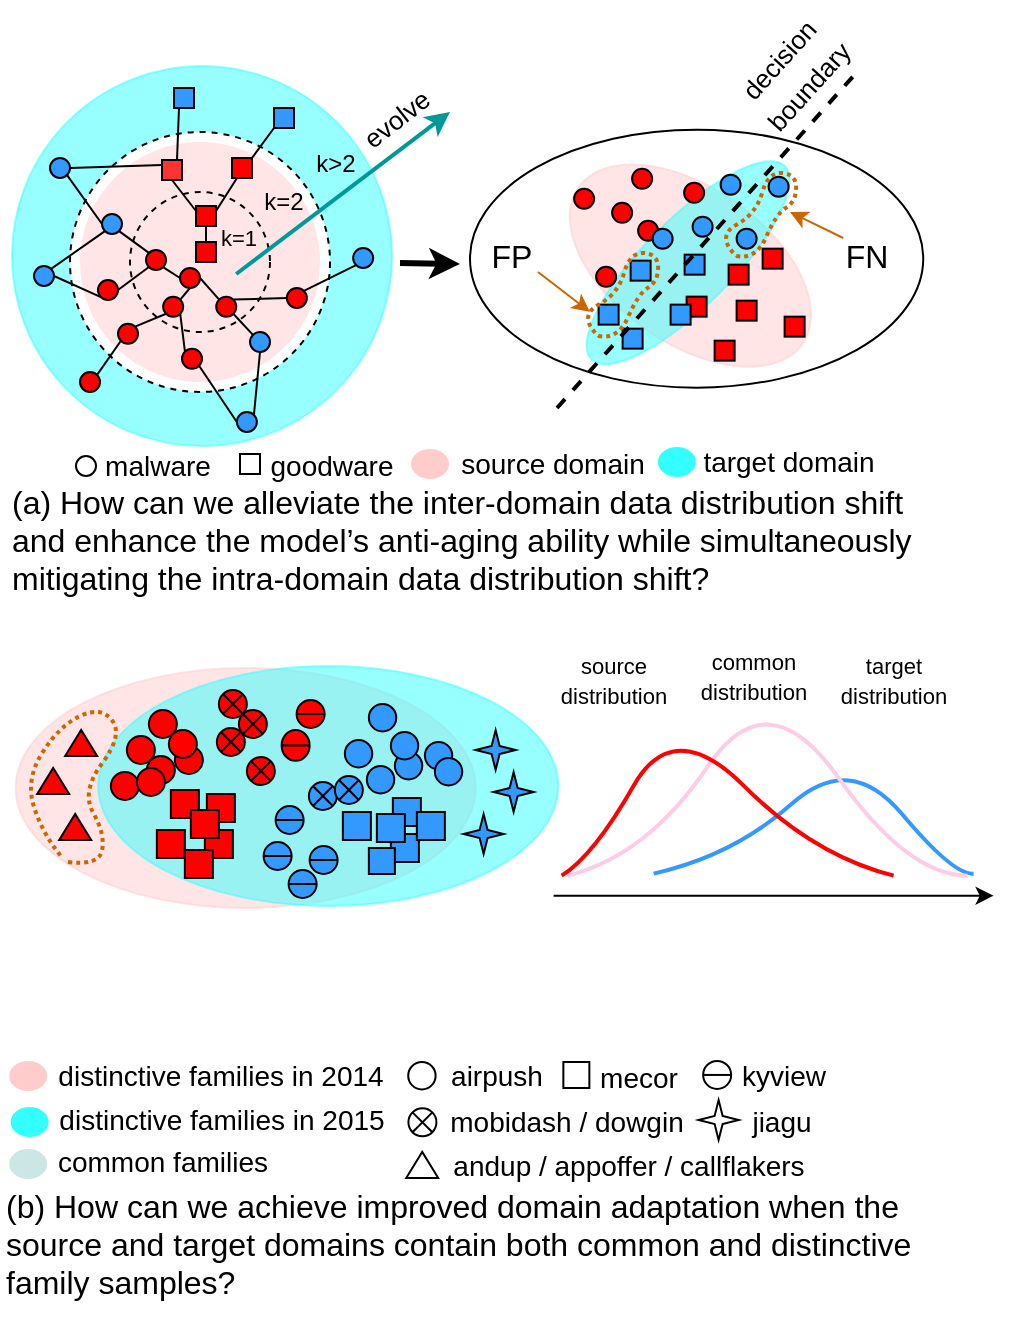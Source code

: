<mxfile version="21.5.1" type="github">
  <diagram name="第 1 页" id="qlkqnO7MAIp1R2k0885a">
    <mxGraphModel dx="724" dy="1572" grid="1" gridSize="10" guides="1" tooltips="1" connect="1" arrows="1" fold="1" page="1" pageScale="1" pageWidth="827" pageHeight="1169" math="0" shadow="0">
      <root>
        <mxCell id="0" />
        <mxCell id="1" parent="0" />
        <mxCell id="eG3XNhc0GyIVp2HXuExT-1" value="" style="ellipse;whiteSpace=wrap;html=1;fillColor=#FFCCCC;strokeColor=#FFCCCC;opacity=50;rotation=0;" vertex="1" parent="1">
          <mxGeometry x="222.81" y="-692" width="230" height="120" as="geometry" />
        </mxCell>
        <mxCell id="eG3XNhc0GyIVp2HXuExT-2" value="" style="ellipse;whiteSpace=wrap;html=1;rotation=0;fillColor=#33FFFF;strokeColor=#33FFFF;opacity=50;" vertex="1" parent="1">
          <mxGeometry x="264.12" y="-693" width="230" height="120" as="geometry" />
        </mxCell>
        <mxCell id="eG3XNhc0GyIVp2HXuExT-3" value="" style="ellipse;whiteSpace=wrap;html=1;fontColor=#000000;fillColor=none;" vertex="1" parent="1">
          <mxGeometry x="450" y="-961.17" width="226.62" height="129" as="geometry" />
        </mxCell>
        <mxCell id="eG3XNhc0GyIVp2HXuExT-4" value="" style="ellipse;whiteSpace=wrap;html=1;strokeColor=#FFCCCC;fillColor=#FFCCCC;rotation=-145;gradientColor=none;textOpacity=50;opacity=50;" vertex="1" parent="1">
          <mxGeometry x="491.81" y="-932.17" width="136.75" height="78" as="geometry" />
        </mxCell>
        <mxCell id="eG3XNhc0GyIVp2HXuExT-5" value="" style="ellipse;whiteSpace=wrap;html=1;strokeColor=#33FFFF;fillColor=#33FFFF;rotation=-45;gradientColor=none;textOpacity=50;opacity=50;" vertex="1" parent="1">
          <mxGeometry x="490.68" y="-916.56" width="136.75" height="43.79" as="geometry" />
        </mxCell>
        <mxCell id="eG3XNhc0GyIVp2HXuExT-6" value="" style="ellipse;whiteSpace=wrap;html=1;aspect=fixed;strokeColor=#33FFFF;fillColor=#33FFFF;opacity=50;" vertex="1" parent="1">
          <mxGeometry x="221" y="-993" width="190" height="190" as="geometry" />
        </mxCell>
        <mxCell id="eG3XNhc0GyIVp2HXuExT-7" value="" style="ellipse;whiteSpace=wrap;html=1;aspect=fixed;strokeColor=#000000;fillColor=#FFFFFF;dashed=1;" vertex="1" parent="1">
          <mxGeometry x="250" y="-960" width="130" height="130" as="geometry" />
        </mxCell>
        <mxCell id="eG3XNhc0GyIVp2HXuExT-8" value="" style="ellipse;whiteSpace=wrap;html=1;aspect=fixed;strokeColor=none;fillColor=#FFCCCC;dashed=1;opacity=50;" vertex="1" parent="1">
          <mxGeometry x="255" y="-955" width="120" height="120" as="geometry" />
        </mxCell>
        <mxCell id="eG3XNhc0GyIVp2HXuExT-9" value="" style="ellipse;whiteSpace=wrap;html=1;aspect=fixed;strokeColor=#000000;fillColor=none;dashed=1;" vertex="1" parent="1">
          <mxGeometry x="280" y="-930" width="70" height="70" as="geometry" />
        </mxCell>
        <mxCell id="eG3XNhc0GyIVp2HXuExT-10" style="rounded=0;orthogonalLoop=1;jettySize=auto;html=1;exitX=0.5;exitY=1;exitDx=0;exitDy=0;entryX=1;entryY=0;entryDx=0;entryDy=0;endArrow=none;endFill=0;" edge="1" parent="1" source="eG3XNhc0GyIVp2HXuExT-11" target="eG3XNhc0GyIVp2HXuExT-15">
          <mxGeometry relative="1" as="geometry" />
        </mxCell>
        <mxCell id="eG3XNhc0GyIVp2HXuExT-11" value="" style="ellipse;whiteSpace=wrap;html=1;aspect=fixed;strokeColor=#000000;fillColor=#FF0000;" vertex="1" parent="1">
          <mxGeometry x="305" y="-892" width="10" height="10" as="geometry" />
        </mxCell>
        <mxCell id="eG3XNhc0GyIVp2HXuExT-12" value="" style="endArrow=classic;html=1;rounded=0;strokeWidth=3;" edge="1" parent="1">
          <mxGeometry width="50" height="50" relative="1" as="geometry">
            <mxPoint x="415" y="-894.5" as="sourcePoint" />
            <mxPoint x="445" y="-894" as="targetPoint" />
          </mxGeometry>
        </mxCell>
        <mxCell id="eG3XNhc0GyIVp2HXuExT-13" style="rounded=0;orthogonalLoop=1;jettySize=auto;html=1;exitX=0;exitY=0;exitDx=0;exitDy=0;entryX=1;entryY=0.5;entryDx=0;entryDy=0;endArrow=none;endFill=0;" edge="1" parent="1" source="eG3XNhc0GyIVp2HXuExT-14" target="eG3XNhc0GyIVp2HXuExT-11">
          <mxGeometry relative="1" as="geometry" />
        </mxCell>
        <mxCell id="eG3XNhc0GyIVp2HXuExT-14" value="" style="ellipse;whiteSpace=wrap;html=1;aspect=fixed;strokeColor=#000000;fillColor=#FF0000;" vertex="1" parent="1">
          <mxGeometry x="323.12" y="-877.67" width="10" height="10" as="geometry" />
        </mxCell>
        <mxCell id="eG3XNhc0GyIVp2HXuExT-15" value="" style="ellipse;whiteSpace=wrap;html=1;aspect=fixed;strokeColor=#000000;fillColor=#FF0000;" vertex="1" parent="1">
          <mxGeometry x="296.58" y="-877.67" width="10" height="10" as="geometry" />
        </mxCell>
        <mxCell id="eG3XNhc0GyIVp2HXuExT-16" style="edgeStyle=none;rounded=0;orthogonalLoop=1;jettySize=auto;html=1;exitX=1;exitY=1;exitDx=0;exitDy=0;entryX=0;entryY=0.5;entryDx=0;entryDy=0;strokeColor=#000000;strokeWidth=1;endArrow=none;endFill=0;" edge="1" parent="1" source="eG3XNhc0GyIVp2HXuExT-17" target="eG3XNhc0GyIVp2HXuExT-11">
          <mxGeometry relative="1" as="geometry" />
        </mxCell>
        <mxCell id="eG3XNhc0GyIVp2HXuExT-17" value="" style="ellipse;whiteSpace=wrap;html=1;aspect=fixed;strokeColor=#000000;fillColor=#FF0000;" vertex="1" parent="1">
          <mxGeometry x="288" y="-901" width="10" height="10" as="geometry" />
        </mxCell>
        <mxCell id="eG3XNhc0GyIVp2HXuExT-18" style="edgeStyle=none;rounded=0;orthogonalLoop=1;jettySize=auto;html=1;exitX=1;exitY=0.5;exitDx=0;exitDy=0;entryX=0;entryY=1;entryDx=0;entryDy=0;strokeColor=#000000;strokeWidth=1;startArrow=none;startFill=0;endArrow=none;endFill=0;" edge="1" parent="1" source="eG3XNhc0GyIVp2HXuExT-19" target="eG3XNhc0GyIVp2HXuExT-17">
          <mxGeometry relative="1" as="geometry" />
        </mxCell>
        <mxCell id="eG3XNhc0GyIVp2HXuExT-19" value="" style="ellipse;whiteSpace=wrap;html=1;aspect=fixed;strokeColor=#000000;fillColor=#FF0000;" vertex="1" parent="1">
          <mxGeometry x="264" y="-886" width="10" height="10" as="geometry" />
        </mxCell>
        <mxCell id="eG3XNhc0GyIVp2HXuExT-20" style="edgeStyle=none;rounded=0;orthogonalLoop=1;jettySize=auto;html=1;exitX=0;exitY=0;exitDx=0;exitDy=0;entryX=1;entryY=1;entryDx=0;entryDy=0;endArrow=none;endFill=0;" edge="1" parent="1" source="eG3XNhc0GyIVp2HXuExT-21" target="eG3XNhc0GyIVp2HXuExT-15">
          <mxGeometry relative="1" as="geometry" />
        </mxCell>
        <mxCell id="eG3XNhc0GyIVp2HXuExT-21" value="" style="ellipse;whiteSpace=wrap;html=1;aspect=fixed;strokeColor=#000000;fillColor=#FF0000;" vertex="1" parent="1">
          <mxGeometry x="306" y="-851.67" width="10" height="10" as="geometry" />
        </mxCell>
        <mxCell id="eG3XNhc0GyIVp2HXuExT-22" style="edgeStyle=none;rounded=0;orthogonalLoop=1;jettySize=auto;html=1;exitX=1;exitY=0;exitDx=0;exitDy=0;entryX=0;entryY=1;entryDx=0;entryDy=0;endArrow=none;endFill=0;" edge="1" parent="1" source="eG3XNhc0GyIVp2HXuExT-23" target="eG3XNhc0GyIVp2HXuExT-15">
          <mxGeometry relative="1" as="geometry" />
        </mxCell>
        <mxCell id="eG3XNhc0GyIVp2HXuExT-23" value="" style="ellipse;whiteSpace=wrap;html=1;aspect=fixed;strokeColor=#000000;fillColor=#FF0000;" vertex="1" parent="1">
          <mxGeometry x="274" y="-864.17" width="10" height="10" as="geometry" />
        </mxCell>
        <mxCell id="eG3XNhc0GyIVp2HXuExT-24" style="edgeStyle=none;rounded=0;orthogonalLoop=1;jettySize=auto;html=1;exitX=0;exitY=0;exitDx=0;exitDy=0;entryX=1;entryY=1;entryDx=0;entryDy=0;endArrow=none;endFill=0;" edge="1" parent="1" source="eG3XNhc0GyIVp2HXuExT-25" target="eG3XNhc0GyIVp2HXuExT-14">
          <mxGeometry relative="1" as="geometry" />
        </mxCell>
        <mxCell id="eG3XNhc0GyIVp2HXuExT-25" value="" style="ellipse;whiteSpace=wrap;html=1;aspect=fixed;strokeColor=#000000;fillColor=#3399FF;" vertex="1" parent="1">
          <mxGeometry x="340" y="-860" width="10" height="10" as="geometry" />
        </mxCell>
        <mxCell id="eG3XNhc0GyIVp2HXuExT-26" style="edgeStyle=none;rounded=0;orthogonalLoop=1;jettySize=auto;html=1;exitX=0;exitY=0.5;exitDx=0;exitDy=0;entryX=1;entryY=0;entryDx=0;entryDy=0;endArrow=none;endFill=0;" edge="1" parent="1" source="eG3XNhc0GyIVp2HXuExT-28" target="eG3XNhc0GyIVp2HXuExT-14">
          <mxGeometry relative="1" as="geometry" />
        </mxCell>
        <mxCell id="eG3XNhc0GyIVp2HXuExT-27" style="edgeStyle=none;rounded=0;orthogonalLoop=1;jettySize=auto;html=1;exitX=1;exitY=0;exitDx=0;exitDy=0;entryX=0;entryY=1;entryDx=0;entryDy=0;strokeColor=#000000;strokeWidth=1;endArrow=none;endFill=0;" edge="1" parent="1" source="eG3XNhc0GyIVp2HXuExT-28" target="eG3XNhc0GyIVp2HXuExT-49">
          <mxGeometry relative="1" as="geometry" />
        </mxCell>
        <mxCell id="eG3XNhc0GyIVp2HXuExT-28" value="" style="ellipse;whiteSpace=wrap;html=1;aspect=fixed;strokeColor=#000000;fillColor=#FF0000;" vertex="1" parent="1">
          <mxGeometry x="358.43" y="-882" width="10" height="10" as="geometry" />
        </mxCell>
        <mxCell id="eG3XNhc0GyIVp2HXuExT-29" style="edgeStyle=none;rounded=0;orthogonalLoop=1;jettySize=auto;html=1;exitX=1;exitY=1;exitDx=0;exitDy=0;entryX=0;entryY=0;entryDx=0;entryDy=0;strokeColor=#000000;strokeWidth=1;startArrow=none;startFill=0;endArrow=none;endFill=0;" edge="1" parent="1" source="eG3XNhc0GyIVp2HXuExT-30" target="eG3XNhc0GyIVp2HXuExT-17">
          <mxGeometry relative="1" as="geometry" />
        </mxCell>
        <mxCell id="eG3XNhc0GyIVp2HXuExT-30" value="" style="ellipse;whiteSpace=wrap;html=1;aspect=fixed;strokeColor=#000000;fillColor=#3399FF;" vertex="1" parent="1">
          <mxGeometry x="266" y="-919" width="10" height="10" as="geometry" />
        </mxCell>
        <mxCell id="eG3XNhc0GyIVp2HXuExT-31" style="edgeStyle=none;rounded=0;orthogonalLoop=1;jettySize=auto;html=1;exitX=1;exitY=0.5;exitDx=0;exitDy=0;entryX=0;entryY=0.25;entryDx=0;entryDy=0;strokeColor=#000000;strokeWidth=1;endArrow=none;endFill=0;" edge="1" parent="1" source="eG3XNhc0GyIVp2HXuExT-33" target="eG3XNhc0GyIVp2HXuExT-38">
          <mxGeometry relative="1" as="geometry" />
        </mxCell>
        <mxCell id="eG3XNhc0GyIVp2HXuExT-32" style="edgeStyle=none;rounded=0;orthogonalLoop=1;jettySize=auto;html=1;exitX=1;exitY=1;exitDx=0;exitDy=0;entryX=0;entryY=0.5;entryDx=0;entryDy=0;strokeColor=#000000;strokeWidth=1;endArrow=none;endFill=0;" edge="1" parent="1" source="eG3XNhc0GyIVp2HXuExT-33" target="eG3XNhc0GyIVp2HXuExT-30">
          <mxGeometry relative="1" as="geometry" />
        </mxCell>
        <mxCell id="eG3XNhc0GyIVp2HXuExT-33" value="" style="ellipse;whiteSpace=wrap;html=1;aspect=fixed;strokeColor=#000000;fillColor=#3399FF;" vertex="1" parent="1">
          <mxGeometry x="240" y="-947" width="10" height="10" as="geometry" />
        </mxCell>
        <mxCell id="eG3XNhc0GyIVp2HXuExT-34" value="" style="whiteSpace=wrap;html=1;aspect=fixed;strokeColor=#000000;fillColor=#FF0000;" vertex="1" parent="1">
          <mxGeometry x="313" y="-923" width="10" height="10" as="geometry" />
        </mxCell>
        <mxCell id="eG3XNhc0GyIVp2HXuExT-35" style="edgeStyle=none;rounded=0;orthogonalLoop=1;jettySize=auto;html=1;exitX=0.25;exitY=1;exitDx=0;exitDy=0;entryX=1;entryY=0.25;entryDx=0;entryDy=0;strokeColor=#000000;strokeWidth=1;endArrow=none;endFill=0;" edge="1" parent="1" source="eG3XNhc0GyIVp2HXuExT-36" target="eG3XNhc0GyIVp2HXuExT-34">
          <mxGeometry relative="1" as="geometry" />
        </mxCell>
        <mxCell id="eG3XNhc0GyIVp2HXuExT-36" value="" style="whiteSpace=wrap;html=1;aspect=fixed;strokeColor=#000000;fillColor=#FF0000;" vertex="1" parent="1">
          <mxGeometry x="331" y="-947" width="10" height="10" as="geometry" />
        </mxCell>
        <mxCell id="eG3XNhc0GyIVp2HXuExT-37" style="edgeStyle=none;rounded=0;orthogonalLoop=1;jettySize=auto;html=1;exitX=0.5;exitY=1;exitDx=0;exitDy=0;entryX=0;entryY=0.25;entryDx=0;entryDy=0;strokeColor=#000000;strokeWidth=1;endArrow=none;endFill=0;" edge="1" parent="1" source="eG3XNhc0GyIVp2HXuExT-38" target="eG3XNhc0GyIVp2HXuExT-34">
          <mxGeometry relative="1" as="geometry" />
        </mxCell>
        <mxCell id="eG3XNhc0GyIVp2HXuExT-38" value="" style="whiteSpace=wrap;html=1;aspect=fixed;strokeColor=#000000;fillColor=#FF3333;" vertex="1" parent="1">
          <mxGeometry x="296" y="-946" width="10" height="10" as="geometry" />
        </mxCell>
        <mxCell id="eG3XNhc0GyIVp2HXuExT-39" style="edgeStyle=none;rounded=0;orthogonalLoop=1;jettySize=auto;html=1;exitX=0.25;exitY=1;exitDx=0;exitDy=0;entryX=0.75;entryY=0;entryDx=0;entryDy=0;strokeColor=#000000;strokeWidth=1;endArrow=none;endFill=0;" edge="1" parent="1" source="eG3XNhc0GyIVp2HXuExT-40" target="eG3XNhc0GyIVp2HXuExT-38">
          <mxGeometry relative="1" as="geometry" />
        </mxCell>
        <mxCell id="eG3XNhc0GyIVp2HXuExT-40" value="" style="whiteSpace=wrap;html=1;aspect=fixed;strokeColor=#000000;fillColor=#3399FF;" vertex="1" parent="1">
          <mxGeometry x="302" y="-982" width="10" height="10" as="geometry" />
        </mxCell>
        <mxCell id="eG3XNhc0GyIVp2HXuExT-41" style="edgeStyle=none;rounded=0;orthogonalLoop=1;jettySize=auto;html=1;exitX=0;exitY=1;exitDx=0;exitDy=0;entryX=1;entryY=0;entryDx=0;entryDy=0;strokeColor=#000000;strokeWidth=1;endArrow=none;endFill=0;" edge="1" parent="1" source="eG3XNhc0GyIVp2HXuExT-42" target="eG3XNhc0GyIVp2HXuExT-36">
          <mxGeometry relative="1" as="geometry" />
        </mxCell>
        <mxCell id="eG3XNhc0GyIVp2HXuExT-42" value="" style="whiteSpace=wrap;html=1;aspect=fixed;strokeColor=#000000;fillColor=#3399FF;" vertex="1" parent="1">
          <mxGeometry x="352" y="-972" width="10" height="10" as="geometry" />
        </mxCell>
        <mxCell id="eG3XNhc0GyIVp2HXuExT-43" style="edgeStyle=none;rounded=0;orthogonalLoop=1;jettySize=auto;html=1;exitX=1;exitY=0.5;exitDx=0;exitDy=0;entryX=0;entryY=1;entryDx=0;entryDy=0;strokeColor=#000000;strokeWidth=1;endArrow=none;endFill=0;" edge="1" parent="1" source="eG3XNhc0GyIVp2HXuExT-45" target="eG3XNhc0GyIVp2HXuExT-19">
          <mxGeometry relative="1" as="geometry" />
        </mxCell>
        <mxCell id="eG3XNhc0GyIVp2HXuExT-44" style="edgeStyle=none;rounded=0;orthogonalLoop=1;jettySize=auto;html=1;exitX=1;exitY=0;exitDx=0;exitDy=0;entryX=0;entryY=1;entryDx=0;entryDy=0;strokeColor=#000000;strokeWidth=1;endArrow=none;endFill=0;" edge="1" parent="1" source="eG3XNhc0GyIVp2HXuExT-45" target="eG3XNhc0GyIVp2HXuExT-30">
          <mxGeometry relative="1" as="geometry" />
        </mxCell>
        <mxCell id="eG3XNhc0GyIVp2HXuExT-45" value="" style="ellipse;whiteSpace=wrap;html=1;aspect=fixed;strokeColor=#000000;fillColor=#3399FF;" vertex="1" parent="1">
          <mxGeometry x="232" y="-893" width="10" height="10" as="geometry" />
        </mxCell>
        <mxCell id="eG3XNhc0GyIVp2HXuExT-46" style="edgeStyle=none;rounded=0;orthogonalLoop=1;jettySize=auto;html=1;exitX=1;exitY=0;exitDx=0;exitDy=0;entryX=0.5;entryY=1;entryDx=0;entryDy=0;strokeColor=#000000;strokeWidth=1;endArrow=none;endFill=0;" edge="1" parent="1" source="eG3XNhc0GyIVp2HXuExT-48" target="eG3XNhc0GyIVp2HXuExT-25">
          <mxGeometry relative="1" as="geometry" />
        </mxCell>
        <mxCell id="eG3XNhc0GyIVp2HXuExT-47" style="edgeStyle=none;rounded=0;orthogonalLoop=1;jettySize=auto;html=1;exitX=0;exitY=0.5;exitDx=0;exitDy=0;entryX=1;entryY=1;entryDx=0;entryDy=0;strokeColor=#000000;strokeWidth=1;endArrow=none;endFill=0;" edge="1" parent="1" source="eG3XNhc0GyIVp2HXuExT-48" target="eG3XNhc0GyIVp2HXuExT-21">
          <mxGeometry relative="1" as="geometry" />
        </mxCell>
        <mxCell id="eG3XNhc0GyIVp2HXuExT-48" value="" style="ellipse;whiteSpace=wrap;html=1;aspect=fixed;strokeColor=#000000;fillColor=#3399FF;" vertex="1" parent="1">
          <mxGeometry x="333.43" y="-820" width="10" height="10" as="geometry" />
        </mxCell>
        <mxCell id="eG3XNhc0GyIVp2HXuExT-49" value="" style="ellipse;whiteSpace=wrap;html=1;aspect=fixed;strokeColor=#000000;fillColor=#3399FF;" vertex="1" parent="1">
          <mxGeometry x="391.58" y="-902" width="10" height="10" as="geometry" />
        </mxCell>
        <mxCell id="eG3XNhc0GyIVp2HXuExT-50" style="edgeStyle=none;rounded=0;orthogonalLoop=1;jettySize=auto;html=1;exitX=1;exitY=0;exitDx=0;exitDy=0;entryX=0;entryY=1;entryDx=0;entryDy=0;strokeColor=#000000;strokeWidth=1;startArrow=none;startFill=0;endArrow=none;endFill=0;" edge="1" parent="1" source="eG3XNhc0GyIVp2HXuExT-51" target="eG3XNhc0GyIVp2HXuExT-23">
          <mxGeometry relative="1" as="geometry" />
        </mxCell>
        <mxCell id="eG3XNhc0GyIVp2HXuExT-51" value="" style="ellipse;whiteSpace=wrap;html=1;aspect=fixed;strokeColor=#000000;fillColor=#FF0000;" vertex="1" parent="1">
          <mxGeometry x="255" y="-840" width="10" height="10" as="geometry" />
        </mxCell>
        <mxCell id="eG3XNhc0GyIVp2HXuExT-52" value="" style="endArrow=classic;html=1;rounded=0;strokeWidth=2;strokeColor=#009999;" edge="1" parent="1">
          <mxGeometry width="50" height="50" relative="1" as="geometry">
            <mxPoint x="333.09" y="-889" as="sourcePoint" />
            <mxPoint x="440" y="-970" as="targetPoint" />
          </mxGeometry>
        </mxCell>
        <mxCell id="eG3XNhc0GyIVp2HXuExT-53" value="&lt;font style=&quot;font-size: 13px;&quot;&gt;evolve&lt;/font&gt;" style="text;html=1;strokeColor=none;fillColor=none;align=center;verticalAlign=middle;whiteSpace=wrap;rounded=0;fontSize=16;rotation=322;" vertex="1" parent="1">
          <mxGeometry x="392.43" y="-977.38" width="41.47" height="18.76" as="geometry" />
        </mxCell>
        <mxCell id="eG3XNhc0GyIVp2HXuExT-54" value="&lt;font style=&quot;font-size: 13px;&quot;&gt;decision boundary&lt;/font&gt;" style="text;html=1;strokeColor=none;fillColor=none;align=center;verticalAlign=middle;whiteSpace=wrap;rounded=0;fontSize=16;rotation=312;" vertex="1" parent="1">
          <mxGeometry x="580.71" y="-1008.84" width="60" height="37" as="geometry" />
        </mxCell>
        <mxCell id="eG3XNhc0GyIVp2HXuExT-55" value="" style="ellipse;whiteSpace=wrap;html=1;aspect=fixed;strokeColor=#000000;fontSize=16;fillColor=#FFFFFF;gradientColor=none;rotation=-90;container=0;" vertex="1" parent="1">
          <mxGeometry x="419.11" y="-495" width="13.696" height="13.696" as="geometry" />
        </mxCell>
        <mxCell id="eG3XNhc0GyIVp2HXuExT-56" value="" style="ellipse;whiteSpace=wrap;html=1;aspect=fixed;strokeColor=#000000;fillColor=#FFFFFF;" vertex="1" parent="1">
          <mxGeometry x="253" y="-798" width="10" height="10" as="geometry" />
        </mxCell>
        <mxCell id="eG3XNhc0GyIVp2HXuExT-57" value="&lt;span style=&quot;font-size: 14px;&quot;&gt;malware&lt;/span&gt;" style="text;html=1;strokeColor=none;fillColor=none;align=center;verticalAlign=middle;whiteSpace=wrap;rounded=0;fontSize=16;" vertex="1" parent="1">
          <mxGeometry x="261" y="-809" width="66" height="30" as="geometry" />
        </mxCell>
        <mxCell id="eG3XNhc0GyIVp2HXuExT-58" value="" style="whiteSpace=wrap;html=1;aspect=fixed;strokeColor=#000000;fillColor=#FFFFFF;" vertex="1" parent="1">
          <mxGeometry x="335" y="-799" width="10" height="10" as="geometry" />
        </mxCell>
        <mxCell id="eG3XNhc0GyIVp2HXuExT-59" value="&lt;span style=&quot;font-size: 14px;&quot;&gt;goodware&lt;/span&gt;" style="text;html=1;strokeColor=none;fillColor=none;align=center;verticalAlign=middle;whiteSpace=wrap;rounded=0;fontSize=16;" vertex="1" parent="1">
          <mxGeometry x="348" y="-809" width="66" height="30" as="geometry" />
        </mxCell>
        <mxCell id="eG3XNhc0GyIVp2HXuExT-60" value="" style="ellipse;whiteSpace=wrap;html=1;strokeColor=#FFFFFF;fontSize=14;fillColor=#FFCCCC;gradientColor=none;" vertex="1" parent="1">
          <mxGeometry x="420" y="-802" width="20" height="16" as="geometry" />
        </mxCell>
        <mxCell id="eG3XNhc0GyIVp2HXuExT-61" value="" style="ellipse;whiteSpace=wrap;html=1;strokeColor=#FFFFFF;fontSize=14;fillColor=#33FFFF;gradientColor=none;" vertex="1" parent="1">
          <mxGeometry x="543.46" y="-803" width="20" height="16" as="geometry" />
        </mxCell>
        <mxCell id="eG3XNhc0GyIVp2HXuExT-62" value="source domain" style="text;html=1;strokeColor=none;fillColor=none;align=center;verticalAlign=middle;whiteSpace=wrap;rounded=0;fontSize=14;" vertex="1" parent="1">
          <mxGeometry x="443.06" y="-803" width="97" height="18" as="geometry" />
        </mxCell>
        <mxCell id="eG3XNhc0GyIVp2HXuExT-63" value="target domain" style="text;html=1;strokeColor=none;fillColor=none;align=center;verticalAlign=middle;whiteSpace=wrap;rounded=0;fontSize=14;" vertex="1" parent="1">
          <mxGeometry x="564.46" y="-804" width="90.54" height="17" as="geometry" />
        </mxCell>
        <mxCell id="eG3XNhc0GyIVp2HXuExT-66" value="&lt;span style=&quot;font-size: 14px;&quot;&gt;airpush&lt;/span&gt;" style="text;html=1;strokeColor=none;fillColor=none;align=center;verticalAlign=middle;whiteSpace=wrap;rounded=0;fontSize=16;" vertex="1" parent="1">
          <mxGeometry x="437.19" y="-497" width="52.87" height="16.27" as="geometry" />
        </mxCell>
        <mxCell id="eG3XNhc0GyIVp2HXuExT-67" value="" style="ellipse;whiteSpace=wrap;html=1;strokeColor=#FFFFFF;fontSize=14;fillColor=#FFCCCC;gradientColor=none;" vertex="1" parent="1">
          <mxGeometry x="219.09" y="-496" width="20" height="16" as="geometry" />
        </mxCell>
        <mxCell id="eG3XNhc0GyIVp2HXuExT-68" value="" style="ellipse;whiteSpace=wrap;html=1;strokeColor=#FFFFFF;fontSize=14;fillColor=#33FFFF;gradientColor=none;" vertex="1" parent="1">
          <mxGeometry x="219.81" y="-473" width="20" height="16" as="geometry" />
        </mxCell>
        <mxCell id="eG3XNhc0GyIVp2HXuExT-69" value="distinctive families in 2015" style="text;html=1;strokeColor=none;fillColor=none;align=center;verticalAlign=middle;whiteSpace=wrap;rounded=0;fontSize=14;" vertex="1" parent="1">
          <mxGeometry x="241.68" y="-473" width="168.32" height="14" as="geometry" />
        </mxCell>
        <mxCell id="eG3XNhc0GyIVp2HXuExT-70" value="" style="verticalLabelPosition=bottom;verticalAlign=top;html=1;shape=mxgraph.basic.4_point_star_2;dx=0.8;strokeColor=#000000;fontSize=16;fillColor=#FFFFFF;gradientColor=none;rotation=-90;" vertex="1" parent="1">
          <mxGeometry x="564.31" y="-476" width="20" height="20" as="geometry" />
        </mxCell>
        <mxCell id="eG3XNhc0GyIVp2HXuExT-71" value="" style="verticalLabelPosition=bottom;verticalAlign=top;html=1;shape=mxgraph.basic.acute_triangle;dx=0.5;rotation=0;fillColor=#FFFFFF;" vertex="1" parent="1">
          <mxGeometry x="418.11" y="-450" width="16" height="13" as="geometry" />
        </mxCell>
        <mxCell id="eG3XNhc0GyIVp2HXuExT-72" style="edgeStyle=none;rounded=0;orthogonalLoop=1;jettySize=auto;html=1;exitX=1;exitY=1;exitDx=0;exitDy=0;strokeColor=#CC6600;strokeWidth=1;endArrow=classic;endFill=1;" edge="1" parent="1" source="eG3XNhc0GyIVp2HXuExT-73">
          <mxGeometry relative="1" as="geometry">
            <mxPoint x="510" y="-870" as="targetPoint" />
          </mxGeometry>
        </mxCell>
        <mxCell id="eG3XNhc0GyIVp2HXuExT-73" value="FP" style="text;html=1;strokeColor=none;fillColor=none;align=center;verticalAlign=middle;whiteSpace=wrap;rounded=0;fontSize=16;rotation=0;" vertex="1" parent="1">
          <mxGeometry x="457.68" y="-905.67" width="26.32" height="15.67" as="geometry" />
        </mxCell>
        <mxCell id="eG3XNhc0GyIVp2HXuExT-74" style="edgeStyle=none;rounded=0;orthogonalLoop=1;jettySize=auto;html=1;exitX=0;exitY=0;exitDx=0;exitDy=0;strokeColor=#CC6600;strokeWidth=1;endArrow=classic;endFill=1;" edge="1" parent="1" source="eG3XNhc0GyIVp2HXuExT-75">
          <mxGeometry relative="1" as="geometry">
            <mxPoint x="610" y="-920" as="targetPoint" />
          </mxGeometry>
        </mxCell>
        <mxCell id="eG3XNhc0GyIVp2HXuExT-75" value="FN" style="text;html=1;strokeColor=none;fillColor=none;align=center;verticalAlign=middle;whiteSpace=wrap;rounded=0;fontSize=16;rotation=0;" vertex="1" parent="1">
          <mxGeometry x="636.62" y="-907" width="23.38" height="17" as="geometry" />
        </mxCell>
        <mxCell id="eG3XNhc0GyIVp2HXuExT-76" value="" style="ellipse;whiteSpace=wrap;html=1;aspect=fixed;strokeColor=#000000;fillColor=#FF0000;" vertex="1" parent="1">
          <mxGeometry x="513.06" y="-892.67" width="10" height="10" as="geometry" />
        </mxCell>
        <mxCell id="eG3XNhc0GyIVp2HXuExT-77" value="" style="whiteSpace=wrap;html=1;aspect=fixed;strokeColor=#000000;fillColor=#FF0000;" vertex="1" parent="1">
          <mxGeometry x="583.31" y="-875.67" width="10" height="10" as="geometry" />
        </mxCell>
        <mxCell id="eG3XNhc0GyIVp2HXuExT-78" value="" style="ellipse;whiteSpace=wrap;html=1;aspect=fixed;strokeColor=#000000;fillColor=#3399FF;" vertex="1" parent="1">
          <mxGeometry x="575.31" y="-938.67" width="10" height="10" as="geometry" />
        </mxCell>
        <mxCell id="eG3XNhc0GyIVp2HXuExT-79" value="" style="whiteSpace=wrap;html=1;aspect=fixed;strokeColor=#000000;fillColor=#3399FF;" vertex="1" parent="1">
          <mxGeometry x="526.31" y="-861.67" width="10" height="10" as="geometry" />
        </mxCell>
        <mxCell id="eG3XNhc0GyIVp2HXuExT-80" value="" style="ellipse;whiteSpace=wrap;html=1;aspect=fixed;strokeColor=#000000;fillColor=#FF0000;" vertex="1" parent="1">
          <mxGeometry x="531.06" y="-941.67" width="10" height="10" as="geometry" />
        </mxCell>
        <mxCell id="eG3XNhc0GyIVp2HXuExT-81" value="" style="ellipse;whiteSpace=wrap;html=1;aspect=fixed;strokeColor=#000000;fillColor=#FF0000;" vertex="1" parent="1">
          <mxGeometry x="502.06" y="-931.67" width="10" height="10" as="geometry" />
        </mxCell>
        <mxCell id="eG3XNhc0GyIVp2HXuExT-82" value="" style="ellipse;whiteSpace=wrap;html=1;aspect=fixed;strokeColor=#000000;fillColor=#FF0000;" vertex="1" parent="1">
          <mxGeometry x="534.06" y="-915.67" width="10" height="10" as="geometry" />
        </mxCell>
        <mxCell id="eG3XNhc0GyIVp2HXuExT-83" value="" style="ellipse;whiteSpace=wrap;html=1;aspect=fixed;strokeColor=#000000;fillColor=#FF0000;" vertex="1" parent="1">
          <mxGeometry x="521.06" y="-924.67" width="10" height="10" as="geometry" />
        </mxCell>
        <mxCell id="eG3XNhc0GyIVp2HXuExT-84" value="" style="whiteSpace=wrap;html=1;aspect=fixed;strokeColor=#000000;fillColor=#FF0000;" vertex="1" parent="1">
          <mxGeometry x="607.31" y="-867.67" width="10" height="10" as="geometry" />
        </mxCell>
        <mxCell id="eG3XNhc0GyIVp2HXuExT-85" value="" style="whiteSpace=wrap;html=1;aspect=fixed;strokeColor=#000000;fillColor=#FF0000;" vertex="1" parent="1">
          <mxGeometry x="579.31" y="-893.67" width="10" height="10" as="geometry" />
        </mxCell>
        <mxCell id="eG3XNhc0GyIVp2HXuExT-86" value="" style="whiteSpace=wrap;html=1;aspect=fixed;strokeColor=#000000;fillColor=#FF0000;direction=south;" vertex="1" parent="1">
          <mxGeometry x="572.31" y="-855.67" width="10" height="10" as="geometry" />
        </mxCell>
        <mxCell id="eG3XNhc0GyIVp2HXuExT-87" value="" style="whiteSpace=wrap;html=1;aspect=fixed;strokeColor=#000000;fillColor=#FF0000;" vertex="1" parent="1">
          <mxGeometry x="558.31" y="-877.67" width="10" height="10" as="geometry" />
        </mxCell>
        <mxCell id="eG3XNhc0GyIVp2HXuExT-88" value="" style="whiteSpace=wrap;html=1;aspect=fixed;strokeColor=#000000;fillColor=#3399FF;" vertex="1" parent="1">
          <mxGeometry x="550.31" y="-873.67" width="10" height="10" as="geometry" />
        </mxCell>
        <mxCell id="eG3XNhc0GyIVp2HXuExT-89" value="" style="whiteSpace=wrap;html=1;aspect=fixed;strokeColor=#000000;fillColor=#3399FF;" vertex="1" parent="1">
          <mxGeometry x="530.31" y="-895.67" width="10" height="10" as="geometry" />
        </mxCell>
        <mxCell id="eG3XNhc0GyIVp2HXuExT-90" value="" style="whiteSpace=wrap;html=1;aspect=fixed;strokeColor=#000000;fillColor=#3399FF;" vertex="1" parent="1">
          <mxGeometry x="557.31" y="-898.67" width="10" height="10" as="geometry" />
        </mxCell>
        <mxCell id="eG3XNhc0GyIVp2HXuExT-91" value="" style="ellipse;whiteSpace=wrap;html=1;aspect=fixed;strokeColor=#000000;fillColor=#3399FF;" vertex="1" parent="1">
          <mxGeometry x="599.31" y="-937.67" width="10" height="10" as="geometry" />
        </mxCell>
        <mxCell id="eG3XNhc0GyIVp2HXuExT-92" value="" style="ellipse;whiteSpace=wrap;html=1;aspect=fixed;strokeColor=#000000;fillColor=#3399FF;" vertex="1" parent="1">
          <mxGeometry x="541.31" y="-911.67" width="10" height="10" as="geometry" />
        </mxCell>
        <mxCell id="eG3XNhc0GyIVp2HXuExT-93" value="" style="ellipse;whiteSpace=wrap;html=1;aspect=fixed;strokeColor=#000000;fillColor=#3399FF;" vertex="1" parent="1">
          <mxGeometry x="561.31" y="-917.67" width="10" height="10" as="geometry" />
        </mxCell>
        <mxCell id="eG3XNhc0GyIVp2HXuExT-94" value="" style="ellipse;whiteSpace=wrap;html=1;aspect=fixed;strokeColor=#000000;fillColor=#3399FF;" vertex="1" parent="1">
          <mxGeometry x="583.31" y="-911.67" width="10" height="10" as="geometry" />
        </mxCell>
        <mxCell id="eG3XNhc0GyIVp2HXuExT-95" value="" style="whiteSpace=wrap;html=1;aspect=fixed;strokeColor=#000000;fillColor=#3399FF;" vertex="1" parent="1">
          <mxGeometry x="514.31" y="-873.67" width="10" height="10" as="geometry" />
        </mxCell>
        <mxCell id="eG3XNhc0GyIVp2HXuExT-96" value="" style="ellipse;whiteSpace=wrap;html=1;aspect=fixed;strokeColor=#000000;fillColor=#FF0000;" vertex="1" parent="1">
          <mxGeometry x="557.06" y="-934.67" width="10" height="10" as="geometry" />
        </mxCell>
        <mxCell id="eG3XNhc0GyIVp2HXuExT-97" value="" style="whiteSpace=wrap;html=1;aspect=fixed;strokeColor=#000000;fillColor=#FF0000;" vertex="1" parent="1">
          <mxGeometry x="596.31" y="-901.67" width="10" height="10" as="geometry" />
        </mxCell>
        <mxCell id="eG3XNhc0GyIVp2HXuExT-98" value="" style="endArrow=none;dashed=1;html=1;rounded=0;fontColor=#000000;startArrow=none;strokeWidth=2;" edge="1" parent="1">
          <mxGeometry width="50" height="50" relative="1" as="geometry">
            <mxPoint x="493.49" y="-822" as="sourcePoint" />
            <mxPoint x="643.49" y="-990" as="targetPoint" />
          </mxGeometry>
        </mxCell>
        <mxCell id="eG3XNhc0GyIVp2HXuExT-99" value="" style="curved=1;endArrow=none;html=1;rounded=0;endFill=0;strokeWidth=2;strokeColor=#CC6600;dashed=1;dashPattern=1 1;" edge="1" parent="1">
          <mxGeometry width="50" height="50" relative="1" as="geometry">
            <mxPoint x="583.06" y="-898" as="sourcePoint" />
            <mxPoint x="583.06" y="-898" as="targetPoint" />
            <Array as="points">
              <mxPoint x="593.06" y="-896" />
              <mxPoint x="603.06" y="-919" />
              <mxPoint x="613.06" y="-925.33" />
              <mxPoint x="613.06" y="-939" />
              <mxPoint x="599" y="-940" />
              <mxPoint x="593.06" y="-919" />
              <mxPoint x="573.06" y="-908" />
            </Array>
          </mxGeometry>
        </mxCell>
        <mxCell id="eG3XNhc0GyIVp2HXuExT-100" value="" style="curved=1;endArrow=none;html=1;rounded=0;endFill=0;strokeWidth=2;strokeColor=#CC6600;dashed=1;dashPattern=1 1;" edge="1" parent="1">
          <mxGeometry width="50" height="50" relative="1" as="geometry">
            <mxPoint x="514.06" y="-858" as="sourcePoint" />
            <mxPoint x="514.06" y="-858" as="targetPoint" />
            <Array as="points">
              <mxPoint x="524.06" y="-856" />
              <mxPoint x="534.06" y="-879" />
              <mxPoint x="544.06" y="-885.33" />
              <mxPoint x="544.06" y="-899" />
              <mxPoint x="530" y="-900" />
              <mxPoint x="524.06" y="-879" />
              <mxPoint x="504.06" y="-868" />
            </Array>
          </mxGeometry>
        </mxCell>
        <mxCell id="eG3XNhc0GyIVp2HXuExT-101" value="" style="verticalLabelPosition=bottom;verticalAlign=top;html=1;shape=mxgraph.basic.acute_triangle;dx=0.5;rotation=0;fillColor=#FF0000;" vertex="1" parent="1">
          <mxGeometry x="233.58" y="-642" width="16" height="13" as="geometry" />
        </mxCell>
        <mxCell id="eG3XNhc0GyIVp2HXuExT-102" value="" style="verticalLabelPosition=bottom;verticalAlign=top;html=1;shape=mxgraph.basic.acute_triangle;dx=0.5;rotation=0;fillColor=#FF0000;" vertex="1" parent="1">
          <mxGeometry x="244.58" y="-619" width="16" height="13" as="geometry" />
        </mxCell>
        <mxCell id="eG3XNhc0GyIVp2HXuExT-103" value="" style="whiteSpace=wrap;html=1;aspect=fixed;strokeColor=#000000;fontSize=16;fillColor=#FF0000;gradientColor=none;rotation=0;" vertex="1" parent="1">
          <mxGeometry x="300.43" y="-631" width="14" height="14" as="geometry" />
        </mxCell>
        <mxCell id="eG3XNhc0GyIVp2HXuExT-104" value="" style="whiteSpace=wrap;html=1;aspect=fixed;strokeColor=#000000;fontSize=16;fillColor=#FF0000;gradientColor=none;rotation=0;" vertex="1" parent="1">
          <mxGeometry x="317.43" y="-611" width="14" height="14" as="geometry" />
        </mxCell>
        <mxCell id="eG3XNhc0GyIVp2HXuExT-105" value="" style="whiteSpace=wrap;html=1;aspect=fixed;strokeColor=#000000;fontSize=16;fillColor=#FF0000;gradientColor=none;rotation=0;" vertex="1" parent="1">
          <mxGeometry x="293.43" y="-611" width="14" height="14" as="geometry" />
        </mxCell>
        <mxCell id="eG3XNhc0GyIVp2HXuExT-106" value="" style="whiteSpace=wrap;html=1;aspect=fixed;strokeColor=#000000;fontSize=16;fillColor=#FF0000;gradientColor=none;rotation=0;" vertex="1" parent="1">
          <mxGeometry x="318.43" y="-629" width="14" height="14" as="geometry" />
        </mxCell>
        <mxCell id="eG3XNhc0GyIVp2HXuExT-107" value="" style="whiteSpace=wrap;html=1;aspect=fixed;strokeColor=#000000;fontSize=16;fillColor=#FF0000;gradientColor=none;rotation=0;" vertex="1" parent="1">
          <mxGeometry x="310.43" y="-621" width="14" height="14" as="geometry" />
        </mxCell>
        <mxCell id="eG3XNhc0GyIVp2HXuExT-108" value="" style="whiteSpace=wrap;html=1;aspect=fixed;strokeColor=#000000;fontSize=16;fillColor=#3399FF;gradientColor=none;rotation=0;" vertex="1" parent="1">
          <mxGeometry x="410.43" y="-609" width="14" height="14" as="geometry" />
        </mxCell>
        <mxCell id="eG3XNhc0GyIVp2HXuExT-109" value="" style="whiteSpace=wrap;html=1;aspect=fixed;strokeColor=#000000;fontSize=16;fillColor=#3399FF;gradientColor=none;rotation=0;" vertex="1" parent="1">
          <mxGeometry x="411.43" y="-627" width="14" height="14" as="geometry" />
        </mxCell>
        <mxCell id="eG3XNhc0GyIVp2HXuExT-110" value="" style="whiteSpace=wrap;html=1;aspect=fixed;strokeColor=#000000;fontSize=16;fillColor=#3399FF;gradientColor=none;rotation=0;" vertex="1" parent="1">
          <mxGeometry x="399.43" y="-602" width="13" height="13" as="geometry" />
        </mxCell>
        <mxCell id="eG3XNhc0GyIVp2HXuExT-111" value="" style="whiteSpace=wrap;html=1;aspect=fixed;strokeColor=#000000;fontSize=16;fillColor=#3399FF;gradientColor=none;rotation=0;" vertex="1" parent="1">
          <mxGeometry x="403.43" y="-619" width="14" height="14" as="geometry" />
        </mxCell>
        <mxCell id="eG3XNhc0GyIVp2HXuExT-112" value="" style="whiteSpace=wrap;html=1;aspect=fixed;strokeColor=#000000;fontSize=16;fillColor=#3399FF;gradientColor=none;rotation=0;" vertex="1" parent="1">
          <mxGeometry x="423.43" y="-620" width="14" height="14" as="geometry" />
        </mxCell>
        <mxCell id="eG3XNhc0GyIVp2HXuExT-113" value="" style="ellipse;whiteSpace=wrap;html=1;aspect=fixed;strokeColor=#000000;fontSize=16;fillColor=#3399FF;gradientColor=none;rotation=0;container=0;" vertex="1" parent="1">
          <mxGeometry x="399.43" y="-674" width="13.696" height="13.696" as="geometry" />
        </mxCell>
        <mxCell id="eG3XNhc0GyIVp2HXuExT-114" value="" style="verticalLabelPosition=bottom;verticalAlign=top;html=1;shape=mxgraph.basic.acute_triangle;dx=0.5;rotation=0;fillColor=#FF0000;" vertex="1" parent="1">
          <mxGeometry x="247.58" y="-661" width="16" height="13" as="geometry" />
        </mxCell>
        <mxCell id="eG3XNhc0GyIVp2HXuExT-115" value="&lt;span style=&quot;font-size: 14px;&quot;&gt;mecor&lt;/span&gt;" style="text;html=1;strokeColor=none;fillColor=none;align=center;verticalAlign=middle;whiteSpace=wrap;rounded=0;fontSize=16;" vertex="1" parent="1">
          <mxGeometry x="511.31" y="-498" width="46.75" height="20" as="geometry" />
        </mxCell>
        <mxCell id="eG3XNhc0GyIVp2HXuExT-116" value="" style="whiteSpace=wrap;html=1;aspect=fixed;strokeColor=#000000;fontSize=16;fillColor=#FFFFFF;gradientColor=none;rotation=0;" vertex="1" parent="1">
          <mxGeometry x="496.68" y="-495" width="13" height="13" as="geometry" />
        </mxCell>
        <mxCell id="eG3XNhc0GyIVp2HXuExT-117" value="" style="ellipse;whiteSpace=wrap;html=1;strokeColor=#FFFFFF;fontSize=14;fillColor=#cce5e5;gradientColor=none;" vertex="1" parent="1">
          <mxGeometry x="219.09" y="-452" width="20" height="16" as="geometry" />
        </mxCell>
        <mxCell id="eG3XNhc0GyIVp2HXuExT-118" value="distinctive families in 2014" style="text;html=1;strokeColor=none;fillColor=none;align=center;verticalAlign=middle;whiteSpace=wrap;rounded=0;fontSize=14;" vertex="1" parent="1">
          <mxGeometry x="241.21" y="-495" width="168.79" height="14" as="geometry" />
        </mxCell>
        <mxCell id="eG3XNhc0GyIVp2HXuExT-119" value="common families" style="text;html=1;strokeColor=none;fillColor=none;align=center;verticalAlign=middle;whiteSpace=wrap;rounded=0;fontSize=14;" vertex="1" parent="1">
          <mxGeometry x="241.09" y="-452" width="110.91" height="14" as="geometry" />
        </mxCell>
        <mxCell id="eG3XNhc0GyIVp2HXuExT-120" value="" style="ellipse;whiteSpace=wrap;html=1;aspect=fixed;strokeColor=#000000;fontSize=16;fillColor=#3399FF;gradientColor=none;rotation=0;container=0;" vertex="1" parent="1">
          <mxGeometry x="412.43" y="-650" width="13.696" height="13.696" as="geometry" />
        </mxCell>
        <mxCell id="eG3XNhc0GyIVp2HXuExT-121" value="" style="ellipse;whiteSpace=wrap;html=1;aspect=fixed;strokeColor=#000000;fontSize=16;fillColor=#3399FF;gradientColor=none;rotation=0;container=0;" vertex="1" parent="1">
          <mxGeometry x="410.43" y="-660" width="13.696" height="13.696" as="geometry" />
        </mxCell>
        <mxCell id="eG3XNhc0GyIVp2HXuExT-122" value="" style="ellipse;whiteSpace=wrap;html=1;aspect=fixed;strokeColor=#000000;fontSize=16;fillColor=#3399FF;gradientColor=none;rotation=0;container=0;" vertex="1" parent="1">
          <mxGeometry x="387.43" y="-656" width="13.696" height="13.696" as="geometry" />
        </mxCell>
        <mxCell id="eG3XNhc0GyIVp2HXuExT-123" value="" style="ellipse;whiteSpace=wrap;html=1;aspect=fixed;strokeColor=#000000;fontSize=16;fillColor=#3399FF;gradientColor=none;rotation=0;container=0;" vertex="1" parent="1">
          <mxGeometry x="398.43" y="-643" width="13.696" height="13.696" as="geometry" />
        </mxCell>
        <mxCell id="eG3XNhc0GyIVp2HXuExT-124" value="" style="ellipse;whiteSpace=wrap;html=1;aspect=fixed;strokeColor=#000000;fontSize=16;fillColor=#FF0000;gradientColor=none;rotation=0;" vertex="1" parent="1">
          <mxGeometry x="289.43" y="-671" width="14" height="14" as="geometry" />
        </mxCell>
        <mxCell id="eG3XNhc0GyIVp2HXuExT-125" value="" style="ellipse;whiteSpace=wrap;html=1;aspect=fixed;strokeColor=#000000;fontSize=16;fillColor=#FF0000;gradientColor=none;rotation=0;" vertex="1" parent="1">
          <mxGeometry x="302.43" y="-653" width="14" height="14" as="geometry" />
        </mxCell>
        <mxCell id="eG3XNhc0GyIVp2HXuExT-126" value="" style="ellipse;whiteSpace=wrap;html=1;aspect=fixed;strokeColor=#000000;fontSize=16;fillColor=#FF0000;gradientColor=none;rotation=0;" vertex="1" parent="1">
          <mxGeometry x="299.43" y="-661" width="14" height="14" as="geometry" />
        </mxCell>
        <mxCell id="eG3XNhc0GyIVp2HXuExT-127" value="" style="ellipse;whiteSpace=wrap;html=1;aspect=fixed;strokeColor=#000000;fontSize=16;fillColor=#FF0000;gradientColor=none;rotation=0;" vertex="1" parent="1">
          <mxGeometry x="278.43" y="-658" width="14" height="14" as="geometry" />
        </mxCell>
        <mxCell id="eG3XNhc0GyIVp2HXuExT-128" value="" style="ellipse;whiteSpace=wrap;html=1;aspect=fixed;strokeColor=#000000;fontSize=16;fillColor=#FF0000;gradientColor=none;rotation=0;" vertex="1" parent="1">
          <mxGeometry x="288.43" y="-648" width="14" height="14" as="geometry" />
        </mxCell>
        <mxCell id="eG3XNhc0GyIVp2HXuExT-129" value="" style="shape=sumEllipse;perimeter=ellipsePerimeter;whiteSpace=wrap;html=1;backgroundOutline=1;fillColor=#FF0000;" vertex="1" parent="1">
          <mxGeometry x="324.43" y="-681" width="14" height="14" as="geometry" />
        </mxCell>
        <mxCell id="eG3XNhc0GyIVp2HXuExT-130" value="" style="shape=sumEllipse;perimeter=ellipsePerimeter;whiteSpace=wrap;html=1;backgroundOutline=1;fillColor=#FF0000;" vertex="1" parent="1">
          <mxGeometry x="334.43" y="-671" width="14" height="14" as="geometry" />
        </mxCell>
        <mxCell id="eG3XNhc0GyIVp2HXuExT-131" value="" style="shape=sumEllipse;perimeter=ellipsePerimeter;whiteSpace=wrap;html=1;backgroundOutline=1;fillColor=#FF0000;" vertex="1" parent="1">
          <mxGeometry x="323.43" y="-662" width="14" height="14" as="geometry" />
        </mxCell>
        <mxCell id="eG3XNhc0GyIVp2HXuExT-132" value="" style="shape=sumEllipse;perimeter=ellipsePerimeter;whiteSpace=wrap;html=1;backgroundOutline=1;fillColor=#3399FF;" vertex="1" parent="1">
          <mxGeometry x="369.43" y="-635" width="14" height="14" as="geometry" />
        </mxCell>
        <mxCell id="eG3XNhc0GyIVp2HXuExT-133" value="" style="shape=sumEllipse;perimeter=ellipsePerimeter;whiteSpace=wrap;html=1;backgroundOutline=1;fillColor=#3399FF;" vertex="1" parent="1">
          <mxGeometry x="382.43" y="-638" width="14" height="14" as="geometry" />
        </mxCell>
        <mxCell id="eG3XNhc0GyIVp2HXuExT-134" value="" style="shape=sumEllipse;perimeter=ellipsePerimeter;whiteSpace=wrap;html=1;backgroundOutline=1;fillColor=#FFFFFF;" vertex="1" parent="1">
          <mxGeometry x="419.21" y="-471.85" width="14" height="14" as="geometry" />
        </mxCell>
        <mxCell id="eG3XNhc0GyIVp2HXuExT-135" value="" style="shape=lineEllipse;perimeter=ellipsePerimeter;whiteSpace=wrap;html=1;backgroundOutline=1;fillColor=#FFFFFF;" vertex="1" parent="1">
          <mxGeometry x="566.58" y="-495.53" width="14" height="14" as="geometry" />
        </mxCell>
        <mxCell id="eG3XNhc0GyIVp2HXuExT-136" value="&lt;span style=&quot;font-size: 14px;&quot;&gt;mobidash / dowgin&lt;/span&gt;" style="text;html=1;strokeColor=none;fillColor=none;align=center;verticalAlign=middle;whiteSpace=wrap;rounded=0;fontSize=16;" vertex="1" parent="1">
          <mxGeometry x="437.31" y="-476" width="123" height="20" as="geometry" />
        </mxCell>
        <mxCell id="eG3XNhc0GyIVp2HXuExT-137" value="&lt;span style=&quot;font-size: 14px;&quot;&gt;kyview&lt;/span&gt;" style="text;html=1;strokeColor=none;fillColor=none;align=center;verticalAlign=middle;whiteSpace=wrap;rounded=0;fontSize=16;" vertex="1" parent="1">
          <mxGeometry x="588.32" y="-498.73" width="37.94" height="20" as="geometry" />
        </mxCell>
        <mxCell id="eG3XNhc0GyIVp2HXuExT-138" style="edgeStyle=none;rounded=0;orthogonalLoop=1;jettySize=auto;html=1;entryX=1;entryY=0.5;entryDx=0;entryDy=0;strokeColor=#CC6600;strokeWidth=1;endArrow=classic;endFill=1;" edge="1" parent="1">
          <mxGeometry relative="1" as="geometry">
            <mxPoint x="638.62" y="-485.73" as="sourcePoint" />
            <mxPoint x="638.62" y="-485.73" as="targetPoint" />
          </mxGeometry>
        </mxCell>
        <mxCell id="eG3XNhc0GyIVp2HXuExT-139" value="" style="shape=lineEllipse;perimeter=ellipsePerimeter;whiteSpace=wrap;html=1;backgroundOutline=1;fillColor=#FF0000;" vertex="1" parent="1">
          <mxGeometry x="363.31" y="-676" width="14" height="14" as="geometry" />
        </mxCell>
        <mxCell id="eG3XNhc0GyIVp2HXuExT-140" value="" style="shape=lineEllipse;perimeter=ellipsePerimeter;whiteSpace=wrap;html=1;backgroundOutline=1;fillColor=#FF0000;" vertex="1" parent="1">
          <mxGeometry x="355.81" y="-661" width="14" height="15.4" as="geometry" />
        </mxCell>
        <mxCell id="eG3XNhc0GyIVp2HXuExT-141" value="" style="shape=lineEllipse;perimeter=ellipsePerimeter;whiteSpace=wrap;html=1;backgroundOutline=1;fillColor=#3399FF;" vertex="1" parent="1">
          <mxGeometry x="346.81" y="-605" width="14" height="14" as="geometry" />
        </mxCell>
        <mxCell id="eG3XNhc0GyIVp2HXuExT-142" value="" style="shape=lineEllipse;perimeter=ellipsePerimeter;whiteSpace=wrap;html=1;backgroundOutline=1;fillColor=#3399FF;" vertex="1" parent="1">
          <mxGeometry x="352.81" y="-623" width="14" height="14" as="geometry" />
        </mxCell>
        <mxCell id="eG3XNhc0GyIVp2HXuExT-143" value="" style="shape=lineEllipse;perimeter=ellipsePerimeter;whiteSpace=wrap;html=1;backgroundOutline=1;fillColor=#3399FF;" vertex="1" parent="1">
          <mxGeometry x="369.81" y="-603" width="14" height="14" as="geometry" />
        </mxCell>
        <mxCell id="eG3XNhc0GyIVp2HXuExT-144" value="" style="shape=lineEllipse;perimeter=ellipsePerimeter;whiteSpace=wrap;html=1;backgroundOutline=1;fillColor=#3399FF;" vertex="1" parent="1">
          <mxGeometry x="359.31" y="-591" width="14" height="14" as="geometry" />
        </mxCell>
        <mxCell id="eG3XNhc0GyIVp2HXuExT-145" value="" style="shape=sumEllipse;perimeter=ellipsePerimeter;whiteSpace=wrap;html=1;backgroundOutline=1;fillColor=#FF0000;" vertex="1" parent="1">
          <mxGeometry x="338.43" y="-647.5" width="14" height="14" as="geometry" />
        </mxCell>
        <mxCell id="eG3XNhc0GyIVp2HXuExT-146" value="" style="ellipse;whiteSpace=wrap;html=1;aspect=fixed;strokeColor=#000000;fontSize=16;fillColor=#FF0000;gradientColor=none;rotation=0;" vertex="1" parent="1">
          <mxGeometry x="270.43" y="-640" width="14" height="14" as="geometry" />
        </mxCell>
        <mxCell id="eG3XNhc0GyIVp2HXuExT-147" value="" style="ellipse;whiteSpace=wrap;html=1;aspect=fixed;strokeColor=#000000;fontSize=16;fillColor=#FF0000;gradientColor=none;rotation=0;" vertex="1" parent="1">
          <mxGeometry x="283.43" y="-642" width="14" height="14" as="geometry" />
        </mxCell>
        <mxCell id="eG3XNhc0GyIVp2HXuExT-148" value="" style="whiteSpace=wrap;html=1;aspect=fixed;strokeColor=#000000;fontSize=16;fillColor=#FF0000;gradientColor=none;rotation=0;" vertex="1" parent="1">
          <mxGeometry x="307.43" y="-601" width="14" height="14" as="geometry" />
        </mxCell>
        <mxCell id="eG3XNhc0GyIVp2HXuExT-149" value="" style="whiteSpace=wrap;html=1;aspect=fixed;strokeColor=#000000;fontSize=16;fillColor=#3399FF;gradientColor=none;rotation=0;" vertex="1" parent="1">
          <mxGeometry x="386.43" y="-620" width="14" height="14" as="geometry" />
        </mxCell>
        <mxCell id="eG3XNhc0GyIVp2HXuExT-150" value="" style="ellipse;whiteSpace=wrap;html=1;aspect=fixed;strokeColor=#000000;fontSize=16;fillColor=#3399FF;gradientColor=none;rotation=0;container=0;" vertex="1" parent="1">
          <mxGeometry x="427.43" y="-655" width="13.696" height="13.696" as="geometry" />
        </mxCell>
        <mxCell id="eG3XNhc0GyIVp2HXuExT-151" value="" style="ellipse;whiteSpace=wrap;html=1;aspect=fixed;strokeColor=#000000;fontSize=16;fillColor=#3399FF;gradientColor=none;rotation=0;container=0;" vertex="1" parent="1">
          <mxGeometry x="432.43" y="-647" width="13.696" height="13.696" as="geometry" />
        </mxCell>
        <mxCell id="eG3XNhc0GyIVp2HXuExT-152" style="edgeStyle=none;rounded=0;orthogonalLoop=1;jettySize=auto;html=1;exitX=0.5;exitY=0;exitDx=0;exitDy=0;entryX=0.5;entryY=1;entryDx=0;entryDy=0;strokeColor=#000000;strokeWidth=1;startArrow=none;startFill=0;endArrow=none;endFill=0;" edge="1" parent="1" source="eG3XNhc0GyIVp2HXuExT-153" target="eG3XNhc0GyIVp2HXuExT-34">
          <mxGeometry relative="1" as="geometry" />
        </mxCell>
        <mxCell id="eG3XNhc0GyIVp2HXuExT-153" value="" style="whiteSpace=wrap;html=1;aspect=fixed;strokeColor=#000000;fillColor=#FF0000;" vertex="1" parent="1">
          <mxGeometry x="313" y="-905" width="10" height="10" as="geometry" />
        </mxCell>
        <mxCell id="eG3XNhc0GyIVp2HXuExT-154" value="" style="curved=1;endArrow=none;html=1;rounded=0;dashed=1;dashPattern=1 1;strokeColor=#CC6600;strokeWidth=2;endFill=0;entryX=0.102;entryY=0.792;entryDx=0;entryDy=0;entryPerimeter=0;" edge="1" parent="1" target="eG3XNhc0GyIVp2HXuExT-1">
          <mxGeometry width="50" height="50" relative="1" as="geometry">
            <mxPoint x="248.96" y="-595" as="sourcePoint" />
            <mxPoint x="248.96" y="-595" as="targetPoint" />
            <Array as="points">
              <mxPoint x="264.58" y="-593" />
              <mxPoint x="267.58" y="-609" />
              <mxPoint x="255.58" y="-630.25" />
              <mxPoint x="276.58" y="-658.5" />
              <mxPoint x="265.58" y="-673" />
              <mxPoint x="244.58" y="-663" />
              <mxPoint x="227.58" y="-636" />
              <mxPoint x="236.58" y="-608.5" />
            </Array>
          </mxGeometry>
        </mxCell>
        <mxCell id="eG3XNhc0GyIVp2HXuExT-155" value="" style="verticalLabelPosition=bottom;verticalAlign=top;html=1;shape=mxgraph.basic.4_point_star_2;dx=0.8;strokeColor=#000000;fontSize=16;fillColor=#3399FF;gradientColor=none;rotation=0;" vertex="1" parent="1">
          <mxGeometry x="452.81" y="-661" width="20" height="20" as="geometry" />
        </mxCell>
        <mxCell id="eG3XNhc0GyIVp2HXuExT-156" value="" style="verticalLabelPosition=bottom;verticalAlign=top;html=1;shape=mxgraph.basic.4_point_star_2;dx=0.8;strokeColor=#000000;fontSize=16;fillColor=#3399FF;gradientColor=none;rotation=0;" vertex="1" parent="1">
          <mxGeometry x="461.81" y="-640" width="20" height="20" as="geometry" />
        </mxCell>
        <mxCell id="eG3XNhc0GyIVp2HXuExT-157" value="" style="verticalLabelPosition=bottom;verticalAlign=top;html=1;shape=mxgraph.basic.4_point_star_2;dx=0.8;strokeColor=#000000;fontSize=16;fillColor=#3399FF;gradientColor=none;rotation=0;" vertex="1" parent="1">
          <mxGeometry x="446.81" y="-619" width="20" height="20" as="geometry" />
        </mxCell>
        <mxCell id="eG3XNhc0GyIVp2HXuExT-162" value="&lt;font style=&quot;font-size: 11px;&quot;&gt;k=1&lt;/font&gt;" style="text;html=1;strokeColor=none;fillColor=none;align=center;verticalAlign=middle;whiteSpace=wrap;rounded=0;" vertex="1" parent="1">
          <mxGeometry x="324.45" y="-912" width="20.55" height="10" as="geometry" />
        </mxCell>
        <mxCell id="eG3XNhc0GyIVp2HXuExT-163" value="k=2" style="text;html=1;strokeColor=none;fillColor=none;align=center;verticalAlign=middle;whiteSpace=wrap;rounded=0;" vertex="1" parent="1">
          <mxGeometry x="346" y="-934.67" width="22" height="19" as="geometry" />
        </mxCell>
        <mxCell id="eG3XNhc0GyIVp2HXuExT-164" value="k&amp;gt;2" style="text;html=1;strokeColor=none;fillColor=none;align=center;verticalAlign=middle;whiteSpace=wrap;rounded=0;" vertex="1" parent="1">
          <mxGeometry x="372.43" y="-953.67" width="22" height="19" as="geometry" />
        </mxCell>
        <mxCell id="eG3XNhc0GyIVp2HXuExT-165" value="&lt;span style=&quot;font-size: 14px;&quot;&gt;jiagu&lt;br&gt;&lt;/span&gt;" style="text;html=1;strokeColor=none;fillColor=none;align=center;verticalAlign=middle;whiteSpace=wrap;rounded=0;fontSize=16;" vertex="1" parent="1">
          <mxGeometry x="586.51" y="-476" width="37.94" height="20" as="geometry" />
        </mxCell>
        <mxCell id="eG3XNhc0GyIVp2HXuExT-166" value="&lt;font style=&quot;font-size: 14px;&quot;&gt;andup / appoffer / callflakers&lt;/font&gt;" style="text;html=1;strokeColor=none;fillColor=none;align=center;verticalAlign=middle;whiteSpace=wrap;rounded=0;fontSize=16;" vertex="1" parent="1">
          <mxGeometry x="439.7" y="-454" width="179.29" height="20" as="geometry" />
        </mxCell>
        <mxCell id="eG3XNhc0GyIVp2HXuExT-168" value="" style="endArrow=classic;html=1;rounded=0;" edge="1" parent="1">
          <mxGeometry width="50" height="50" relative="1" as="geometry">
            <mxPoint x="491.81" y="-578.18" as="sourcePoint" />
            <mxPoint x="711.81" y="-578.18" as="targetPoint" />
          </mxGeometry>
        </mxCell>
        <mxCell id="eG3XNhc0GyIVp2HXuExT-170" value="" style="curved=1;endArrow=none;html=1;rounded=0;endFill=0;strokeWidth=2;strokeColor=#3399FF;" edge="1" parent="1">
          <mxGeometry width="50" height="50" relative="1" as="geometry">
            <mxPoint x="541.81" y="-589.18" as="sourcePoint" />
            <mxPoint x="701.81" y="-589.18" as="targetPoint" />
            <Array as="points">
              <mxPoint x="581.81" y="-598.18" />
              <mxPoint x="640" y="-650" />
              <mxPoint x="691.81" y="-588.18" />
            </Array>
          </mxGeometry>
        </mxCell>
        <mxCell id="eG3XNhc0GyIVp2HXuExT-171" value="" style="curved=1;endArrow=none;html=1;rounded=0;endFill=0;strokeColor=#FFCCE6;strokeWidth=2;" edge="1" parent="1">
          <mxGeometry width="50" height="50" relative="1" as="geometry">
            <mxPoint x="698.81" y="-588.18" as="sourcePoint" />
            <mxPoint x="498.81" y="-588.18" as="targetPoint" />
            <Array as="points">
              <mxPoint x="668.81" y="-588.18" />
              <mxPoint x="598.81" y="-687.18" />
              <mxPoint x="538.81" y="-598.18" />
            </Array>
          </mxGeometry>
        </mxCell>
        <mxCell id="eG3XNhc0GyIVp2HXuExT-172" value="" style="curved=1;endArrow=none;html=1;rounded=0;endFill=0;strokeWidth=2;strokeColor=#FF0000;" edge="1" parent="1">
          <mxGeometry width="50" height="50" relative="1" as="geometry">
            <mxPoint x="661.81" y="-588.18" as="sourcePoint" />
            <mxPoint x="495.81" y="-588.18" as="targetPoint" />
            <Array as="points">
              <mxPoint x="621.81" y="-598.18" />
              <mxPoint x="551.81" y="-668.18" />
              <mxPoint x="511.81" y="-598.18" />
            </Array>
          </mxGeometry>
        </mxCell>
        <mxCell id="eG3XNhc0GyIVp2HXuExT-173" value="&lt;font style=&quot;font-size: 11px;&quot;&gt;source distribution&lt;/font&gt;" style="text;html=1;strokeColor=none;fillColor=none;align=center;verticalAlign=middle;whiteSpace=wrap;rounded=0;" vertex="1" parent="1">
          <mxGeometry x="491.81" y="-699.68" width="60" height="27" as="geometry" />
        </mxCell>
        <mxCell id="eG3XNhc0GyIVp2HXuExT-174" value="&lt;font style=&quot;font-size: 11px;&quot;&gt;target distribution&lt;/font&gt;" style="text;html=1;strokeColor=none;fillColor=none;align=center;verticalAlign=middle;whiteSpace=wrap;rounded=0;" vertex="1" parent="1">
          <mxGeometry x="631.81" y="-699.68" width="60" height="27" as="geometry" />
        </mxCell>
        <mxCell id="eG3XNhc0GyIVp2HXuExT-175" value="&lt;font style=&quot;font-size: 11px;&quot;&gt;common distribution&lt;/font&gt;" style="text;html=1;strokeColor=none;fillColor=none;align=center;verticalAlign=middle;whiteSpace=wrap;rounded=0;" vertex="1" parent="1">
          <mxGeometry x="561.81" y="-701.18" width="60" height="27" as="geometry" />
        </mxCell>
        <mxCell id="eG3XNhc0GyIVp2HXuExT-176" value="&lt;font style=&quot;font-size: 16px;&quot;&gt;&lt;font style=&quot;font-size: 16px;&quot;&gt;(a)&amp;nbsp;&lt;/font&gt;How can we alleviate the inter-domain data distribution shift and enhance the model’s anti-aging ability while simultaneously mitigating the intra-domain data distribution shift?&lt;/font&gt;" style="text;html=1;strokeColor=none;fillColor=none;align=left;verticalAlign=middle;whiteSpace=wrap;rounded=0;fontSize=14;" vertex="1" parent="1">
          <mxGeometry x="219.28" y="-771" width="460.72" height="30" as="geometry" />
        </mxCell>
        <mxCell id="eG3XNhc0GyIVp2HXuExT-177" value="&lt;font style=&quot;font-size: 16px;&quot;&gt;(b) How can we achieve improved domain adaptation when the source and target domains contain both common and distinctive family samples?&lt;/font&gt;" style="text;html=1;strokeColor=none;fillColor=none;align=left;verticalAlign=middle;whiteSpace=wrap;rounded=0;fontSize=14;" vertex="1" parent="1">
          <mxGeometry x="215.65" y="-446" width="467.97" height="84" as="geometry" />
        </mxCell>
      </root>
    </mxGraphModel>
  </diagram>
</mxfile>

